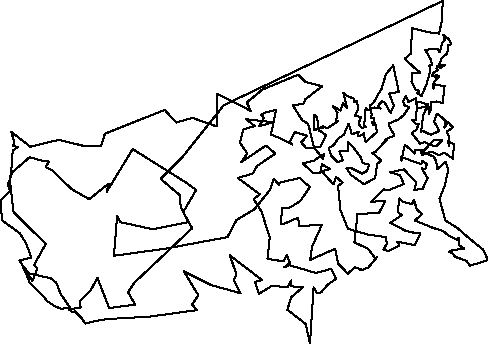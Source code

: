unitsize(0.001cm);
draw((7810,6053)--(7798,5709));
draw((7798,5709)--(7744,5476));
draw((7744,5476)--(7547,5503));
draw((7547,5503)--(7324,5560));
draw((7324,5560)--(7264,5575));
draw((7264,5575)--(7254,5129));
draw((7254,5129)--(7142,5032));
draw((7142,5032)--(7295,4887));
draw((7295,4887)--(7417,4788));
draw((7417,4788)--(7267,4779));
draw((7267,4779)--(7259,4630));
draw((7259,4630)--(7338,4481));
draw((7338,4481)--(7399,4467));
draw((7399,4467)--(7364,4427));
draw((7364,4427)--(7443,4375));
draw((7443,4375)--(7458,4428));
draw((7458,4428)--(7520,4572));
draw((7520,4572)--(7547,4664));
draw((7547,4664)--(7570,4741));
draw((7570,4741)--(7583,4813));
draw((7583,4813)--(7576,4915));
draw((7576,4915)--(7622,4917));
draw((7622,4917)--(7606,5009));
draw((7606,5009)--(7503,5191));
draw((7503,5191)--(7724,5210));
draw((7724,5210)--(7759,5143));
draw((7759,5143)--(7802,5317));
draw((7802,5317)--(7848,5358));
draw((7848,5358)--(7821,5457));
draw((7821,5457)--(7874,5405));
draw((7874,5405)--(7883,5408));
draw((7883,5408)--(7927,5365));
draw((7927,5365)--(7962,5287));
draw((7962,5287)--(7913,5280));
draw((7913,5280)--(7890,5130));
draw((7890,5130)--(7790,5038));
draw((7790,5038)--(7772,4989));
draw((7772,4989)--(7744,4933));
draw((7744,4933)--(7783,4912));
draw((7783,4912)--(7846,4923));
draw((7846,4923)--(7777,4869));
draw((7777,4869)--(7716,4909));
draw((7716,4909)--(7700,4854));
draw((7700,4854)--(7726,4833));
draw((7726,4833)--(7702,4815));
draw((7702,4815)--(7654,4795));
draw((7654,4795)--(7617,4724));
draw((7617,4724)--(7673,4718));
draw((7673,4718)--(7698,4745));
draw((7698,4745)--(7752,4721));
draw((7752,4721)--(7692,4666));
draw((7692,4666)--(7631,4573));
draw((7631,4573)--(7647,4504));
draw((7647,4504)--(7674,4579));
draw((7674,4579)--(7679,4581));
draw((7679,4581)--(7848,4546));
draw((7848,4546)--(7832,4542));
draw((7832,4542)--(7817,4252));
draw((7817,4252)--(7698,4279));
draw((7698,4279)--(7613,4275));
draw((7613,4275)--(7562,4058));
draw((7562,4058)--(7604,4146));
draw((7604,4146)--(7601,4171));
draw((7601,4171)--(7541,4141));
draw((7541,4141)--(7506,4138));
draw((7506,4138)--(7549,4208));
draw((7549,4208)--(7534,4227));
draw((7534,4227)--(7432,4265));
draw((7432,4265)--(7360,4275));
draw((7360,4275)--(7344,4046));
draw((7344,4046)--(7345,3951));
draw((7345,3951)--(7271,3948));
draw((7271,3948)--(7351,3877));
draw((7351,3877)--(7388,3879));
draw((7388,3879)--(7342,3775));
draw((7342,3775)--(7262,3725));
draw((7262,3725)--(7331,3634));
draw((7331,3634)--(7370,3588));
draw((7370,3588)--(7408,3534));
draw((7408,3534)--(7492,3560));
draw((7492,3560)--(7633,3499));
draw((7633,3499)--(7696,3486));
draw((7696,3486)--(7803,3598));
draw((7803,3598)--(7667,3608));
draw((7667,3608)--(7494,3430));
draw((7494,3430)--(7321,3429));
draw((7321,3429)--(7316,3360));
draw((7316,3360)--(7199,3469));
draw((7199,3469)--(7141,3514));
draw((7141,3514)--(7082,3235));
draw((7082,3235)--(7076,3302));
draw((7076,3302)--(7299,3219));
draw((7299,3219)--(7434,3173));
draw((7434,3173)--(7453,3229));
draw((7453,3229)--(7532,3175));
draw((7532,3175)--(7503,3086));
draw((7503,3086)--(7440,3100));
draw((7440,3100)--(7543,2929));
draw((7543,2929)--(7458,2741));
draw((7458,2741)--(7309,2717));
draw((7309,2717)--(7346,2858));
draw((7346,2858)--(7238,2957));
draw((7238,2957)--(7131,3081));
draw((7131,3081)--(6881,3029));
draw((6881,3029)--(7055,2981));
draw((7055,2981)--(7125,2823));
draw((7125,2823)--(6848,2712));
draw((6848,2712)--(6766,2732));
draw((6766,2732)--(6597,2563));
draw((6597,2563)--(6547,2506));
draw((6547,2506)--(6800,2532));
draw((6800,2532)--(6686,2312));
draw((6686,2312)--(6307,2295));
draw((6307,2295)--(6252,1795));
draw((6252,1795)--(6496,1678));
draw((6496,1678)--(6621,1513));
draw((6621,1513)--(6651,1534));
draw((6651,1534)--(6494,1347));
draw((6494,1347)--(6359,1298));
draw((6359,1298)--(6379,1302));
draw((6379,1302)--(6378,1314));
draw((6378,1314)--(6258,1354));
draw((6258,1354)--(6136,1243));
draw((6136,1243)--(5964,1421));
draw((5964,1421)--(5914,1682));
draw((5914,1682)--(5637,1558));
draw((5637,1558)--(5472,1482));
draw((5472,1482)--(5506,1719));
draw((5506,1719)--(5681,2109));
draw((5681,2109)--(5277,2078));
draw((5277,2078)--(5260,2230));
draw((5260,2230)--(4996,2115));
draw((4996,2115)--(4959,2123));
draw((4959,2123)--(4973,2406));
draw((4973,2406)--(5117,2409));
draw((5117,2409)--(5296,2520));
draw((5296,2520)--(5470,2774));
draw((5470,2774)--(5350,2867));
draw((5350,2867)--(5291,2929));
draw((5291,2929)--(4898,2840));
draw((4898,2840)--(4929,2803));
draw((4929,2803)--(4831,2917));
draw((4831,2917)--(4763,2720));
draw((4763,2720)--(4488,2378));
draw((4488,2378)--(4174,2190));
draw((4174,2190)--(4012,1886));
draw((4012,1886)--(2908,1681));
draw((2908,1681)--(2011,1558));
draw((2011,1558)--(2067,2254));
draw((2067,2254)--(2126,2150));
draw((2126,2150)--(2694,2026));
draw((2694,2026)--(3319,2151));
draw((3319,2151)--(3233,2329));
draw((3233,2329)--(3461,2718));
draw((3461,2718)--(3307,2833));
draw((3307,2833)--(2342,3439));
draw((2342,3439)--(1882,2684));
draw((1882,2684)--(1918,2832));
draw((1918,2832)--(1575,2555));
draw((1575,2555)--(1263,2734));
draw((1263,2734)--(920,3065));
draw((920,3065)--(806,3123));
draw((806,3123)--(863,3219));
draw((863,3219)--(741,3235));
draw((741,3235)--(525,3297));
draw((525,3297)--(218,3031));
draw((218,3031)--(141,2814));
draw((141,2814)--(178,2702));
draw((178,2702)--(10,2537));
draw((10,2537)--(36,2185));
draw((36,2185)--(354,1950));
draw((354,1950)--(464,1773));
draw((464,1773)--(552,1526));
draw((552,1526)--(345,1476));
draw((345,1476)--(478,1256));
draw((478,1256)--(489,1254));
draw((489,1254)--(572,1108));
draw((572,1108)--(659,1331));
draw((659,1331)--(602,1395));
draw((602,1395)--(809,1766));
draw((809,1766)--(240,2327));
draw((240,2327)--(174,2901));
draw((174,2901)--(197,3021));
draw((197,3021)--(226,3415));
draw((226,3415)--(317,3476));
draw((317,3476)--(236,3494));
draw((236,3494)--(250,3578));
draw((250,3578)--(199,3743));
draw((199,3743)--(536,3481));
draw((536,3481)--(952,3583));
draw((952,3583)--(1047,3602));
draw((1047,3602)--(1482,3494));
draw((1482,3494)--(1784,3494));
draw((1784,3494)--(1851,3710));
draw((1851,3710)--(2906,4131));
draw((2906,4131)--(3108,3908));
draw((3108,3908)--(3396,3990));
draw((3396,3990)--(3824,3838));
draw((3824,3838)--(3832,4410));
draw((3832,4410)--(4217,4224));
draw((4217,4224)--(4427,4109));
draw((4427,4109)--(4354,4262));
draw((4354,4262)--(4606,4468));
draw((4606,4468)--(4602,4478));
draw((4602,4478)--(5259,4751));
draw((5259,4751)--(5387,4623));
draw((5387,4623)--(5685,4546));
draw((5685,4546)--(5385,4318));
draw((5385,4318)--(5356,4241));
draw((5356,4241)--(5168,4208));
draw((5168,4208)--(5336,3943));
draw((5336,3943)--(5427,3894));
draw((5427,3894)--(5457,3808));
draw((5457,3808)--(5540,3468));
draw((5540,3468)--(5697,3269));
draw((5697,3269)--(5719,3352));
draw((5719,3352)--(5619,3291));
draw((5619,3291)--(5539,3235));
draw((5539,3235)--(5342,3188));
draw((5342,3188)--(5531,3011));
draw((5531,3011)--(5650,3023));
draw((5650,3023)--(5679,3171));
draw((5679,3171)--(5821,3086));
draw((5821,3086)--(5677,3049));
draw((5677,3049)--(5881,2817));
draw((5881,2817)--(5930,2948));
draw((5930,2948)--(6044,2848));
draw((6044,2848)--(5963,2789));
draw((5963,2789)--(6007,2359));
draw((6007,2359)--(6139,2032));
draw((6139,2032)--(6493,1931));
draw((6493,1931)--(6803,1886));
draw((6803,1886)--(6826,1774));
draw((6826,1774)--(6765,1663));
draw((6765,1663)--(6854,1640));
draw((6854,1640)--(6932,1683));
draw((6932,1683)--(7035,1733));
draw((7035,1733)--(7046,1757));
draw((7046,1757)--(7004,1805));
draw((7004,1805)--(7240,1762));
draw((7240,1762)--(7218,1773));
draw((7218,1773)--(7314,1739));
draw((7314,1739)--(7416,1953));
draw((7416,1953)--(7352,1952));
draw((7352,1952)--(7152,2000));
draw((7152,2000)--(6885,2138));
draw((6885,2138)--(7087,2274));
draw((7087,2274)--(7015,2333));
draw((7015,2333)--(7049,2570));
draw((7049,2570)--(7104,2510));
draw((7104,2510)--(7267,2466));
draw((7267,2466)--(7304,2550));
draw((7304,2550)--(7351,2376));
draw((7351,2376)--(7448,2291));
draw((7448,2291)--(7315,2181));
draw((7315,2181)--(7418,2139));
draw((7418,2139)--(7643,2048));
draw((7643,2048)--(7822,1992));
draw((7822,1992)--(7905,1921));
draw((7905,1921)--(7989,1876));
draw((7989,1876)--(8080,1835));
draw((8080,1835)--(8063,1860));
draw((8063,1860)--(8101,1876));
draw((8101,1876)--(8098,1746));
draw((8098,1746)--(8184,1685));
draw((8184,1685)--(7985,1657));
draw((7985,1657)--(7926,1627));
draw((7926,1627)--(7973,1606));
draw((7973,1606)--(8038,1535));
draw((8038,1535)--(8228,1471));
draw((8228,1471)--(8292,1383));
draw((8292,1383)--(8605,1479));
draw((8605,1479)--(8594,1510));
draw((8594,1510)--(8525,1664));
draw((8525,1664)--(8229,1905));
draw((8229,1905)--(8080,2039));
draw((8080,2039)--(7856,2181));
draw((7856,2181)--(7753,2564));
draw((7753,2564)--(7851,2809));
draw((7851,2809)--(7909,3080));
draw((7909,3080)--(7861,3216));
draw((7861,3216)--(7715,3086));
draw((7715,3086)--(7695,3220));
draw((7695,3220)--(7657,3301));
draw((7657,3301)--(7475,3388));
draw((7475,3388)--(7422,3390));
draw((7422,3390)--(7452,3339));
draw((7452,3339)--(7533,3358));
draw((7533,3358)--(7582,3396));
draw((7582,3396)--(7654,3377));
draw((7654,3377)--(7747,3329));
draw((7747,3329)--(7838,3375));
draw((7838,3375)--(7989,3271));
draw((7989,3271)--(8001,3418));
draw((8001,3418)--(8013,3523));
draw((8013,3523)--(7906,3580));
draw((7906,3580)--(7919,3496));
draw((7919,3496)--(7922,3655));
draw((7922,3655)--(7879,3743));
draw((7879,3743)--(7988,3820));
draw((7988,3820)--(7909,3912));
draw((7909,3912)--(7841,3818));
draw((7841,3818)--(7844,3902));
draw((7844,3902)--(7872,3922));
draw((7872,3922)--(7805,3991));
draw((7805,3991)--(7705,4065));
draw((7705,4065)--(7660,3924));
draw((7660,3924)--(7750,3760));
draw((7750,3760)--(7603,3690));
draw((7603,3690)--(7423,3776));
draw((7423,3776)--(7429,3737));
draw((7429,3737)--(7449,3911));
draw((7449,3911)--(7466,4037));
draw((7466,4037)--(7554,4236));
draw((7554,4236)--(7542,4198));
draw((7542,4198)--(7355,4151));
draw((7355,4151)--(7349,4219));
draw((7349,4219)--(7333,4335));
draw((7333,4335)--(7207,4270));
draw((7207,4270)--(7160,4370));
draw((7160,4370)--(7111,4288));
draw((7111,4288)--(7128,4215));
draw((7128,4215)--(7216,4180));
draw((7216,4180)--(7124,4039));
draw((7124,4039)--(7037,3965));
draw((7037,3965)--(6862,3892));
draw((6862,3892)--(6864,3854));
draw((6864,3854)--(6958,3678));
draw((6958,3678)--(6798,3610));
draw((6798,3610)--(6833,3618));
draw((6833,3618)--(6713,3488));
draw((6713,3488)--(6623,3389));
draw((6623,3389)--(6570,3371));
draw((6570,3371)--(6731,3234));
draw((6731,3234)--(6656,3181));
draw((6656,3181)--(6617,2928));
draw((6617,2928)--(6422,2820));
draw((6422,2820)--(6190,2985));
draw((6190,2985)--(6113,3101));
draw((6113,3101)--(6204,3099));
draw((6204,3099)--(6387,3008));
draw((6387,3008)--(6468,3050));
draw((6468,3050)--(6518,3165));
draw((6518,3165)--(6402,3190));
draw((6402,3190)--(6360,3301));
draw((6360,3301)--(6265,3426));
draw((6265,3426)--(6235,3471));
draw((6235,3471)--(6140,3558));
draw((6140,3558)--(6148,3413));
draw((6148,3413)--(5987,3402));
draw((5987,3402)--(6050,3242));
draw((6050,3242)--(5960,3207));
draw((5960,3207)--(5841,3328));
draw((5841,3328)--(5796,3459));
draw((5796,3459)--(5887,3508));
draw((5887,3508)--(5965,3624));
draw((5965,3624)--(6069,3695));
draw((6069,3695)--(6120,3821));
draw((6120,3821)--(6150,3888));
draw((6150,3888)--(6207,3700));
draw((6207,3700)--(6327,3745));
draw((6327,3745)--(6317,3673));
draw((6317,3673)--(6365,3679));
draw((6365,3679)--(6427,3717));
draw((6427,3717)--(6426,3656));
draw((6426,3656)--(6453,3567));
draw((6453,3567)--(6652,3742));
draw((6652,3742)--(6621,3891));
draw((6621,3891)--(6577,3858));
draw((6577,3858)--(6567,3922));
draw((6567,3922)--(6602,3920));
draw((6602,3920)--(6603,3982));
draw((6603,3982)--(6537,3982));
draw((6537,3982)--(6557,4047));
draw((6557,4047)--(6524,4207));
draw((6524,4207)--(6589,4256));
draw((6589,4256)--(6670,4401));
draw((6670,4401)--(6735,4509));
draw((6735,4509)--(6806,4755));
draw((6806,4755)--(6937,4917));
draw((6937,4917)--(7037,4446));
draw((7037,4446)--(6868,4418));
draw((6868,4418)--(6911,4296));
draw((6911,4296)--(6947,4209));
draw((6947,4209)--(6891,4075));
draw((6891,4075)--(6779,4273));
draw((6779,4273)--(6740,4282));
draw((6740,4282)--(6660,4193));
draw((6660,4193)--(6713,4154));
draw((6713,4154)--(6607,4173));
draw((6607,4173)--(6488,4128));
draw((6488,4128)--(6450,4160));
draw((6450,4160)--(6425,3867));
draw((6425,3867)--(6454,3821));
draw((6454,3821)--(6376,3819));
draw((6376,3819)--(6340,3870));
draw((6340,3870)--(6333,3909));
draw((6333,3909)--(6366,4002));
draw((6366,4002)--(6259,4030));
draw((6259,4030)--(6312,4126));
draw((6312,4126)--(6304,4294));
draw((6304,4294)--(6241,4268));
draw((6241,4268)--(6237,4332));
draw((6237,4332)--(6139,4369));
draw((6139,4369)--(6058,4426));
draw((6058,4426)--(6123,4167));
draw((6123,4167)--(6051,4246));
draw((6051,4246)--(6008,4117));
draw((6008,4117)--(5871,4202));
draw((5871,4202)--(5955,4081));
draw((5955,4081)--(5926,3912));
draw((5926,3912)--(5964,3935));
draw((5964,3935)--(5803,3824));
draw((5803,3824)--(5778,3813));
draw((5778,3813)--(5720,3823));
draw((5720,3823)--(5671,3807));
draw((5671,3807)--(5706,3844));
draw((5706,3844)--(5541,3769));
draw((5541,3769)--(5543,4042));
draw((5543,4042)--(5597,3993));
draw((5597,3993)--(5621,3768));
draw((5621,3768)--(5678,3742));
draw((5678,3742)--(5751,3681));
draw((5751,3681)--(5649,3472));
draw((5649,3472)--(5400,3461));
draw((5400,3461)--(5316,3554));
draw((5316,3554)--(5315,3557));
draw((5315,3557)--(5417,3673));
draw((5417,3673)--(5207,3742));
draw((5207,3742)--(5111,3569));
draw((5111,3569)--(5160,3517));
draw((5160,3517)--(4965,3622));
draw((4965,3622)--(4780,3694));
draw((4780,3694)--(4871,4132));
draw((4871,4132)--(4679,4084));
draw((4679,4084)--(4634,4054));
draw((4634,4054)--(4607,4049));
draw((4607,4049)--(4655,3992));
draw((4655,3992)--(4574,3843));
draw((4574,3843)--(4694,3877));
draw((4694,3877)--(4806,3914));
draw((4806,3914)--(4342,3966));
draw((4342,3966)--(4496,3844));
draw((4496,3844)--(4293,3788));
draw((4293,3788)--(4232,3551));
draw((4232,3551)--(4364,3362));
draw((4364,3362)--(4252,3206));
draw((4252,3206)--(4694,3502));
draw((4694,3502)--(4857,3359));
draw((4857,3359)--(4537,3143));
draw((4537,3143)--(4458,3007));
draw((4458,3007)--(4196,2929));
draw((4196,2929)--(4584,2643));
draw((4584,2643)--(4476,2555));
draw((4476,2555)--(4612,2341));
draw((4612,2341)--(4759,1883));
draw((4759,1883)--(4719,1504));
draw((4719,1504)--(5005,1458));
draw((5005,1458)--(5060,1577));
draw((5060,1577)--(5114,1430));
draw((5114,1430)--(5068,1390));
draw((5068,1390)--(5010,1351));
draw((5010,1351)--(5098,1394));
draw((5098,1394)--(5571,1255));
draw((5571,1255)--(5840,1325));
draw((5840,1325)--(5930,1151));
draw((5930,1151)--(5788,1053));
draw((5788,1053)--(5666,914));
draw((5666,914)--(5596,892));
draw((5596,892)--(5532,998));
draw((5532,998)--(5469,10));
draw((5469,10)--(5393,355));
draw((5393,355)--(5070,605));
draw((5070,605)--(5136,825));
draw((5136,825)--(5344,1003));
draw((5344,1003)--(5140,1018));
draw((5140,1018)--(5139,1124));
draw((5139,1124)--(5069,998));
draw((5069,998)--(4805,1033));
draw((4805,1033)--(4569,886));
draw((4569,886)--(4500,1093));
draw((4500,1093)--(4619,1132));
draw((4619,1132)--(4056,1564));
draw((4056,1564)--(4170,1232));
draw((4170,1232)--(4125,1125));
draw((4125,1125)--(4244,896));
draw((4244,896)--(3719,1043));
draw((3719,1043)--(3245,1281));
draw((3245,1281)--(3499,863));
draw((3499,863)--(3390,698));
draw((3390,698)--(3477,599));
draw((3477,599)--(2647,485));
draw((2647,485)--(1961,445));
draw((1961,445)--(1790,429));
draw((1790,429)--(1503,362));
draw((1503,362)--(1443,459));
draw((1443,459)--(1322,580));
draw((1322,580)--(1276,559));
draw((1276,559)--(1253,580));
draw((1253,580)--(1249,600));
draw((1249,600)--(1212,603));
draw((1212,603)--(1213,633));
draw((1213,633)--(1082,625));
draw((1082,625)--(982,659));
draw((982,659)--(834,757));
draw((834,757)--(783,825));
draw((783,825)--(527,1077));
draw((527,1077)--(450,1274));
draw((450,1274)--(413,1338));
draw((413,1338)--(437,1344));
draw((437,1344)--(513,1247));
draw((513,1247)--(893,1161));
draw((893,1161)--(993,1084));
draw((993,1084)--(1072,883));
draw((1072,883)--(1254,617));
draw((1254,617)--(1361,637));
draw((1361,637)--(1415,628));
draw((1415,628)--(1422,658));
draw((1422,658)--(1406,750));
draw((1406,750)--(1595,942));
draw((1595,942)--(1721,1165));
draw((1721,1165)--(1926,636));
draw((1926,636)--(2384,695));
draw((2384,695)--(2260,913));
draw((2260,913)--(2372,1084));
draw((2372,1084)--(3390,2043));
draw((3390,2043)--(3189,2411));
draw((3189,2411)--(3174,2627));
draw((3174,2627)--(2835,2912));
draw((2835,2912)--(3229,3312));
draw((3229,3312)--(3950,4215));
draw((3950,4215)--(7810,6053));
